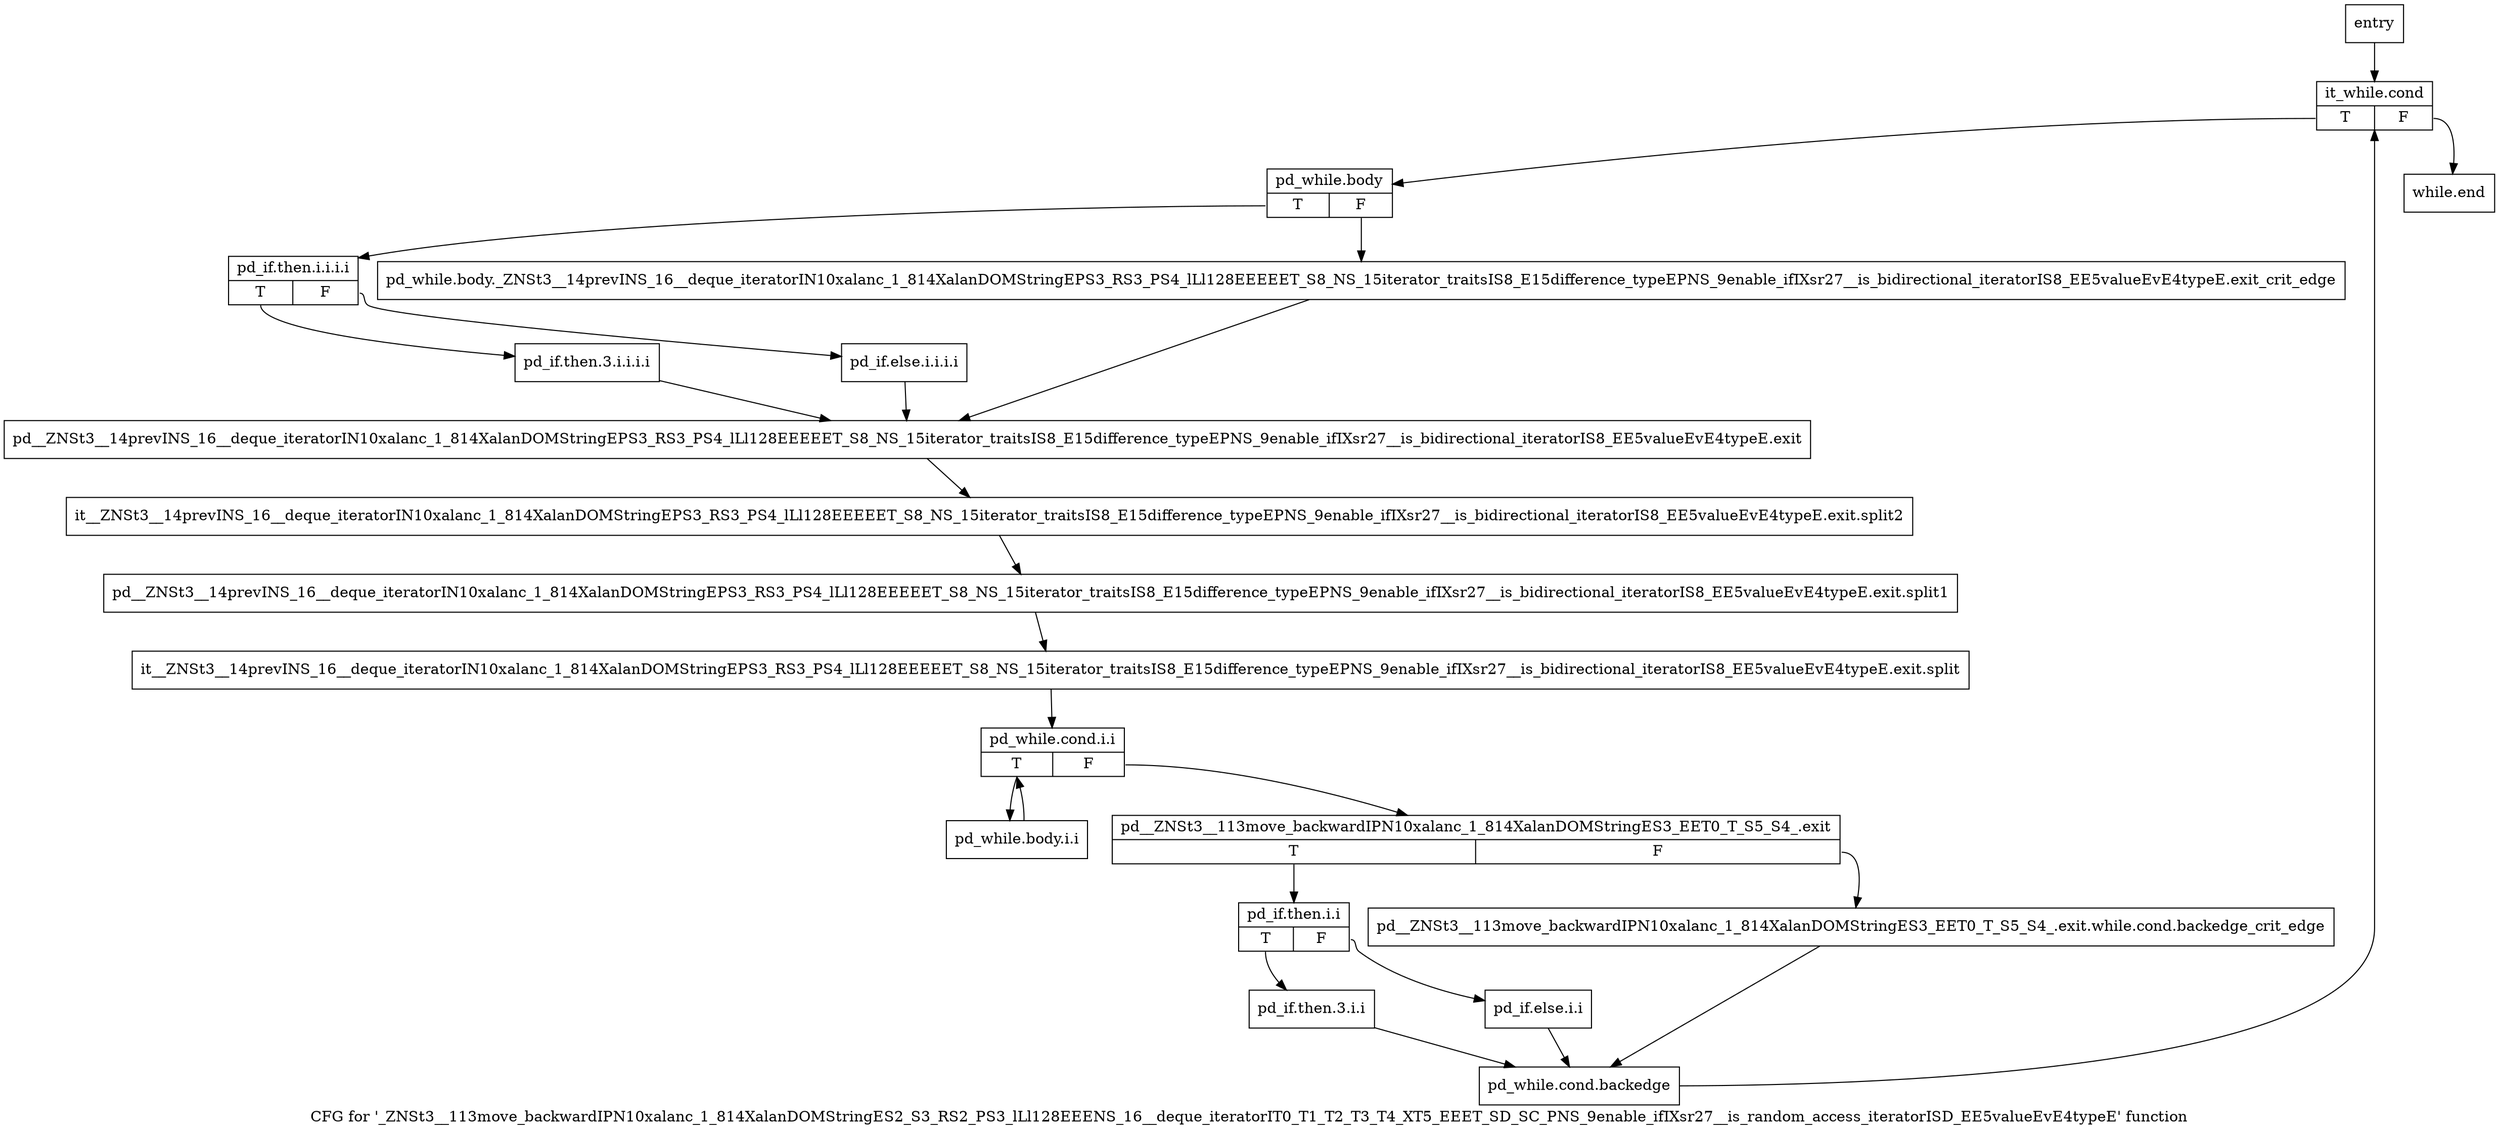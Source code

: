 digraph "CFG for '_ZNSt3__113move_backwardIPN10xalanc_1_814XalanDOMStringES2_S3_RS2_PS3_lLl128EEENS_16__deque_iteratorIT0_T1_T2_T3_T4_XT5_EEET_SD_SC_PNS_9enable_ifIXsr27__is_random_access_iteratorISD_EE5valueEvE4typeE' function" {
	label="CFG for '_ZNSt3__113move_backwardIPN10xalanc_1_814XalanDOMStringES2_S3_RS2_PS3_lLl128EEENS_16__deque_iteratorIT0_T1_T2_T3_T4_XT5_EEET_SD_SC_PNS_9enable_ifIXsr27__is_random_access_iteratorISD_EE5valueEvE4typeE' function";

	Node0x8e5a5f0 [shape=record,label="{entry}"];
	Node0x8e5a5f0 -> Node0x8e5a640;
	Node0x8e5a640 [shape=record,label="{it_while.cond|{<s0>T|<s1>F}}"];
	Node0x8e5a640:s0 -> Node0x8e5a690;
	Node0x8e5a640:s1 -> Node0x8e5aaf0;
	Node0x8e5a690 [shape=record,label="{pd_while.body|{<s0>T|<s1>F}}"];
	Node0x8e5a690:s0 -> Node0x8e5a730;
	Node0x8e5a690:s1 -> Node0x8e5a6e0;
	Node0x8e5a6e0 [shape=record,label="{pd_while.body._ZNSt3__14prevINS_16__deque_iteratorIN10xalanc_1_814XalanDOMStringEPS3_RS3_PS4_lLl128EEEEET_S8_NS_15iterator_traitsIS8_E15difference_typeEPNS_9enable_ifIXsr27__is_bidirectional_iteratorIS8_EE5valueEvE4typeE.exit_crit_edge}"];
	Node0x8e5a6e0 -> Node0x8e5a820;
	Node0x8e5a730 [shape=record,label="{pd_if.then.i.i.i.i|{<s0>T|<s1>F}}"];
	Node0x8e5a730:s0 -> Node0x8e5a780;
	Node0x8e5a730:s1 -> Node0x8e5a7d0;
	Node0x8e5a780 [shape=record,label="{pd_if.then.3.i.i.i.i}"];
	Node0x8e5a780 -> Node0x8e5a820;
	Node0x8e5a7d0 [shape=record,label="{pd_if.else.i.i.i.i}"];
	Node0x8e5a7d0 -> Node0x8e5a820;
	Node0x8e5a820 [shape=record,label="{pd__ZNSt3__14prevINS_16__deque_iteratorIN10xalanc_1_814XalanDOMStringEPS3_RS3_PS4_lLl128EEEEET_S8_NS_15iterator_traitsIS8_E15difference_typeEPNS_9enable_ifIXsr27__is_bidirectional_iteratorIS8_EE5valueEvE4typeE.exit}"];
	Node0x8e5a820 -> Node0xca4bcd0;
	Node0xca4bcd0 [shape=record,label="{it__ZNSt3__14prevINS_16__deque_iteratorIN10xalanc_1_814XalanDOMStringEPS3_RS3_PS4_lLl128EEEEET_S8_NS_15iterator_traitsIS8_E15difference_typeEPNS_9enable_ifIXsr27__is_bidirectional_iteratorIS8_EE5valueEvE4typeE.exit.split2}"];
	Node0xca4bcd0 -> Node0xca75a10;
	Node0xca75a10 [shape=record,label="{pd__ZNSt3__14prevINS_16__deque_iteratorIN10xalanc_1_814XalanDOMStringEPS3_RS3_PS4_lLl128EEEEET_S8_NS_15iterator_traitsIS8_E15difference_typeEPNS_9enable_ifIXsr27__is_bidirectional_iteratorIS8_EE5valueEvE4typeE.exit.split1}"];
	Node0xca75a10 -> Node0xca740d0;
	Node0xca740d0 [shape=record,label="{it__ZNSt3__14prevINS_16__deque_iteratorIN10xalanc_1_814XalanDOMStringEPS3_RS3_PS4_lLl128EEEEET_S8_NS_15iterator_traitsIS8_E15difference_typeEPNS_9enable_ifIXsr27__is_bidirectional_iteratorIS8_EE5valueEvE4typeE.exit.split}"];
	Node0xca740d0 -> Node0x8e5a870;
	Node0x8e5a870 [shape=record,label="{pd_while.cond.i.i|{<s0>T|<s1>F}}"];
	Node0x8e5a870:s0 -> Node0x8e5a8c0;
	Node0x8e5a870:s1 -> Node0x8e5a910;
	Node0x8e5a8c0 [shape=record,label="{pd_while.body.i.i}"];
	Node0x8e5a8c0 -> Node0x8e5a870;
	Node0x8e5a910 [shape=record,label="{pd__ZNSt3__113move_backwardIPN10xalanc_1_814XalanDOMStringES3_EET0_T_S5_S4_.exit|{<s0>T|<s1>F}}"];
	Node0x8e5a910:s0 -> Node0x8e5a9b0;
	Node0x8e5a910:s1 -> Node0x8e5a960;
	Node0x8e5a960 [shape=record,label="{pd__ZNSt3__113move_backwardIPN10xalanc_1_814XalanDOMStringES3_EET0_T_S5_S4_.exit.while.cond.backedge_crit_edge}"];
	Node0x8e5a960 -> Node0x8e5aa50;
	Node0x8e5a9b0 [shape=record,label="{pd_if.then.i.i|{<s0>T|<s1>F}}"];
	Node0x8e5a9b0:s0 -> Node0x8e5aa00;
	Node0x8e5a9b0:s1 -> Node0x8e5aaa0;
	Node0x8e5aa00 [shape=record,label="{pd_if.then.3.i.i}"];
	Node0x8e5aa00 -> Node0x8e5aa50;
	Node0x8e5aa50 [shape=record,label="{pd_while.cond.backedge}"];
	Node0x8e5aa50 -> Node0x8e5a640;
	Node0x8e5aaa0 [shape=record,label="{pd_if.else.i.i}"];
	Node0x8e5aaa0 -> Node0x8e5aa50;
	Node0x8e5aaf0 [shape=record,label="{while.end}"];
}
